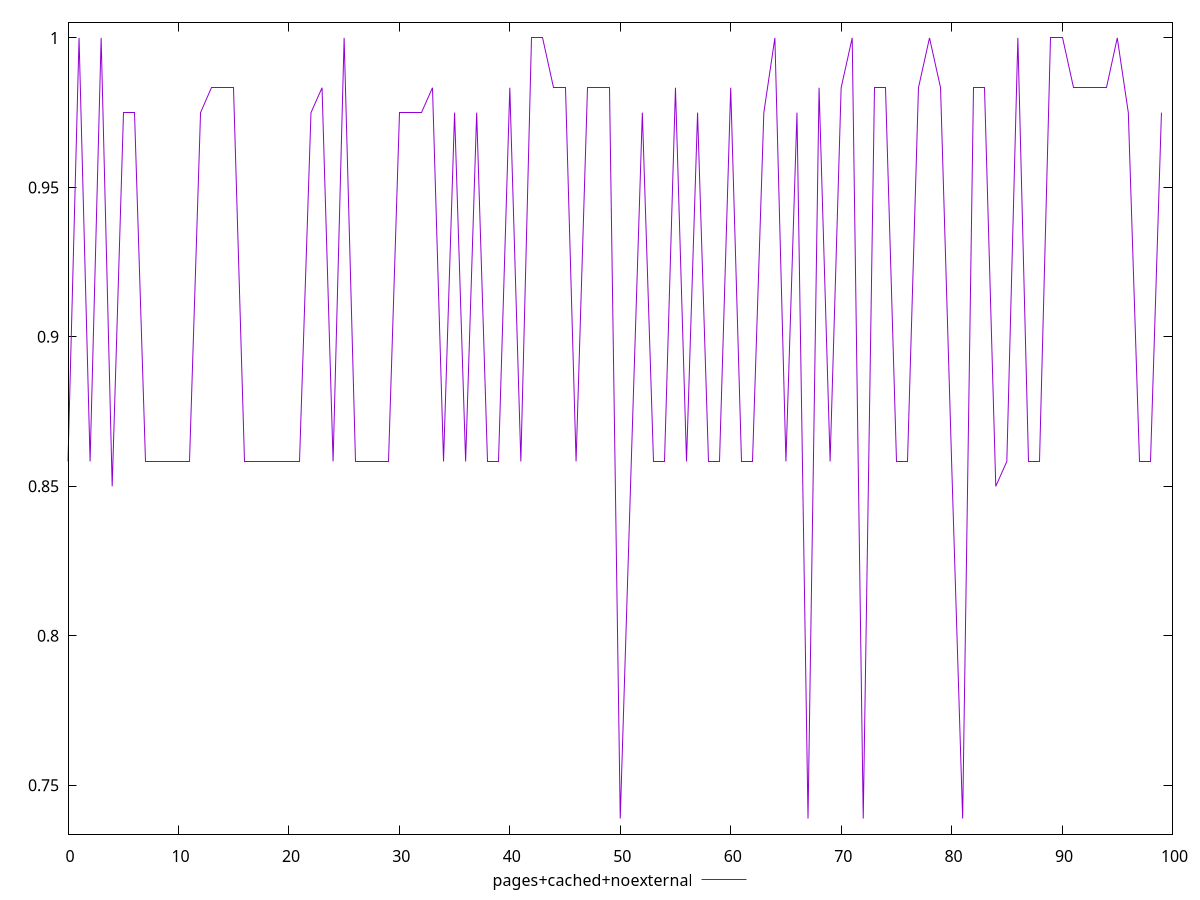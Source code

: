 $_pagesCachedNoexternal <<EOF
0 0.8583333333333334
1 1
2 0.8583333333333334
3 1
4 0.85
5 0.975
6 0.975
7 0.8583333333333334
8 0.8583333333333334
9 0.8583333333333334
10 0.8583333333333334
11 0.8583333333333334
12 0.975
13 0.9833333333333333
14 0.9833333333333333
15 0.9833333333333333
16 0.8583333333333334
17 0.8583333333333334
18 0.8583333333333334
19 0.8583333333333334
20 0.8583333333333334
21 0.8583333333333334
22 0.975
23 0.9833333333333333
24 0.8583333333333334
25 1
26 0.8583333333333334
27 0.8583333333333334
28 0.8583333333333334
29 0.8583333333333334
30 0.975
31 0.975
32 0.975
33 0.9833333333333333
34 0.8583333333333334
35 0.975
36 0.8583333333333334
37 0.975
38 0.8583333333333334
39 0.8583333333333334
40 0.9833333333333333
41 0.8583333333333334
42 1
43 1
44 0.9833333333333333
45 0.9833333333333333
46 0.8583333333333334
47 0.9833333333333333
48 0.9833333333333333
49 0.9833333333333333
50 0.7388888888888889
51 0.8583333333333334
52 0.975
53 0.8583333333333334
54 0.8583333333333334
55 0.9833333333333333
56 0.8583333333333334
57 0.975
58 0.8583333333333334
59 0.8583333333333334
60 0.9833333333333333
61 0.8583333333333334
62 0.8583333333333334
63 0.975
64 1
65 0.8583333333333334
66 0.975
67 0.7388888888888889
68 0.9833333333333333
69 0.8583333333333334
70 0.9833333333333333
71 1
72 0.7388888888888889
73 0.9833333333333333
74 0.9833333333333333
75 0.8583333333333334
76 0.8583333333333334
77 0.9833333333333333
78 1
79 0.9833333333333333
80 0.8583333333333334
81 0.7388888888888889
82 0.9833333333333333
83 0.9833333333333333
84 0.85
85 0.8583333333333334
86 1
87 0.8583333333333334
88 0.8583333333333334
89 1
90 1
91 0.9833333333333333
92 0.9833333333333333
93 0.9833333333333333
94 0.9833333333333333
95 1
96 0.975
97 0.8583333333333334
98 0.8583333333333334
99 0.975
EOF
set key outside below
set terminal pngcairo
set output "report_00006_2020-11-02T20-21-41.718Z/uses-http2/pages+cached+noexternal//score.png"
set yrange [0.7336666666666667:1.0052222222222222]
plot $_pagesCachedNoexternal title "pages+cached+noexternal" with line ,